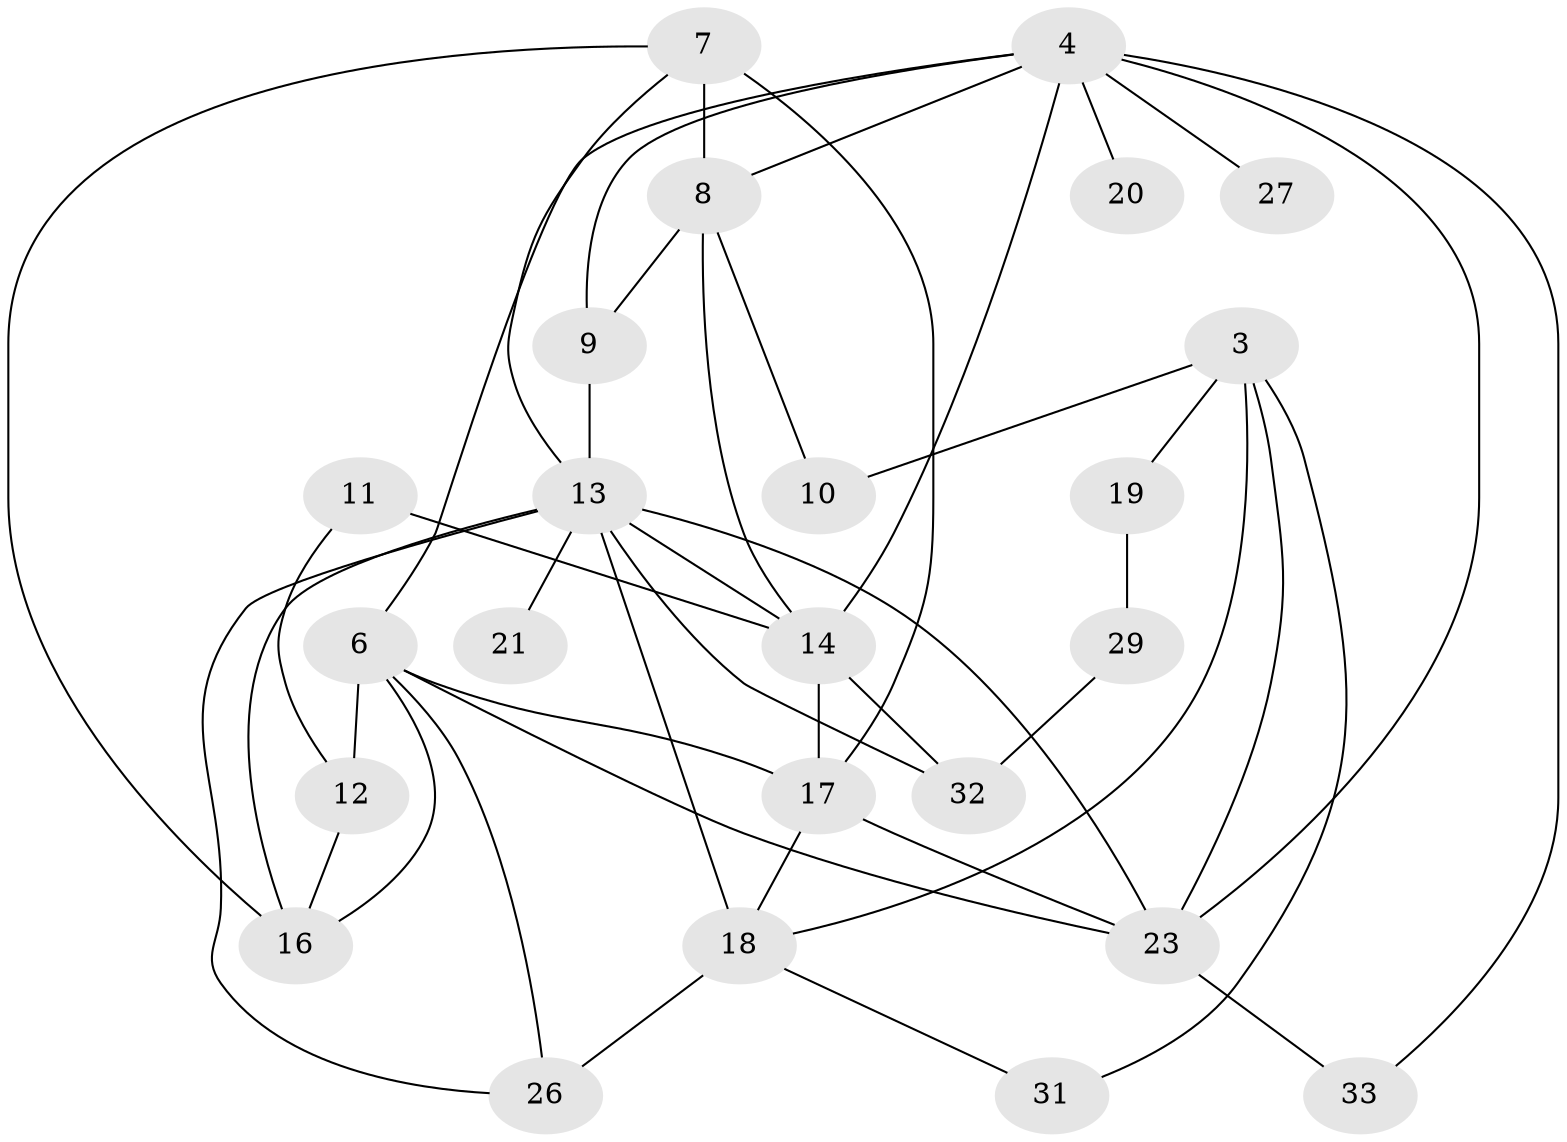 // original degree distribution, {0: 0.08108108108108109, 2: 0.3063063063063063, 4: 0.14414414414414414, 3: 0.17117117117117117, 1: 0.21621621621621623, 5: 0.05405405405405406, 7: 0.009009009009009009, 6: 0.018018018018018018}
// Generated by graph-tools (version 1.1) at 2025/48/03/04/25 22:48:08]
// undirected, 24 vertices, 45 edges
graph export_dot {
  node [color=gray90,style=filled];
  3;
  4;
  6;
  7;
  8;
  9;
  10;
  11;
  12;
  13;
  14;
  16;
  17;
  18;
  19;
  20;
  21;
  23;
  26;
  27;
  29;
  31;
  32;
  33;
  3 -- 10 [weight=1.0];
  3 -- 18 [weight=1.0];
  3 -- 19 [weight=1.0];
  3 -- 23 [weight=1.0];
  3 -- 31 [weight=1.0];
  4 -- 6 [weight=1.0];
  4 -- 8 [weight=1.0];
  4 -- 9 [weight=1.0];
  4 -- 14 [weight=1.0];
  4 -- 20 [weight=1.0];
  4 -- 23 [weight=1.0];
  4 -- 27 [weight=1.0];
  4 -- 33 [weight=1.0];
  6 -- 12 [weight=1.0];
  6 -- 16 [weight=1.0];
  6 -- 17 [weight=2.0];
  6 -- 23 [weight=2.0];
  6 -- 26 [weight=1.0];
  7 -- 8 [weight=2.0];
  7 -- 13 [weight=1.0];
  7 -- 16 [weight=1.0];
  7 -- 17 [weight=1.0];
  8 -- 9 [weight=1.0];
  8 -- 10 [weight=1.0];
  8 -- 14 [weight=1.0];
  9 -- 13 [weight=1.0];
  11 -- 12 [weight=1.0];
  11 -- 14 [weight=2.0];
  12 -- 16 [weight=1.0];
  13 -- 14 [weight=1.0];
  13 -- 16 [weight=1.0];
  13 -- 18 [weight=2.0];
  13 -- 21 [weight=1.0];
  13 -- 23 [weight=1.0];
  13 -- 26 [weight=1.0];
  13 -- 32 [weight=1.0];
  14 -- 17 [weight=2.0];
  14 -- 32 [weight=1.0];
  17 -- 18 [weight=1.0];
  17 -- 23 [weight=1.0];
  18 -- 26 [weight=1.0];
  18 -- 31 [weight=1.0];
  19 -- 29 [weight=1.0];
  23 -- 33 [weight=1.0];
  29 -- 32 [weight=1.0];
}
